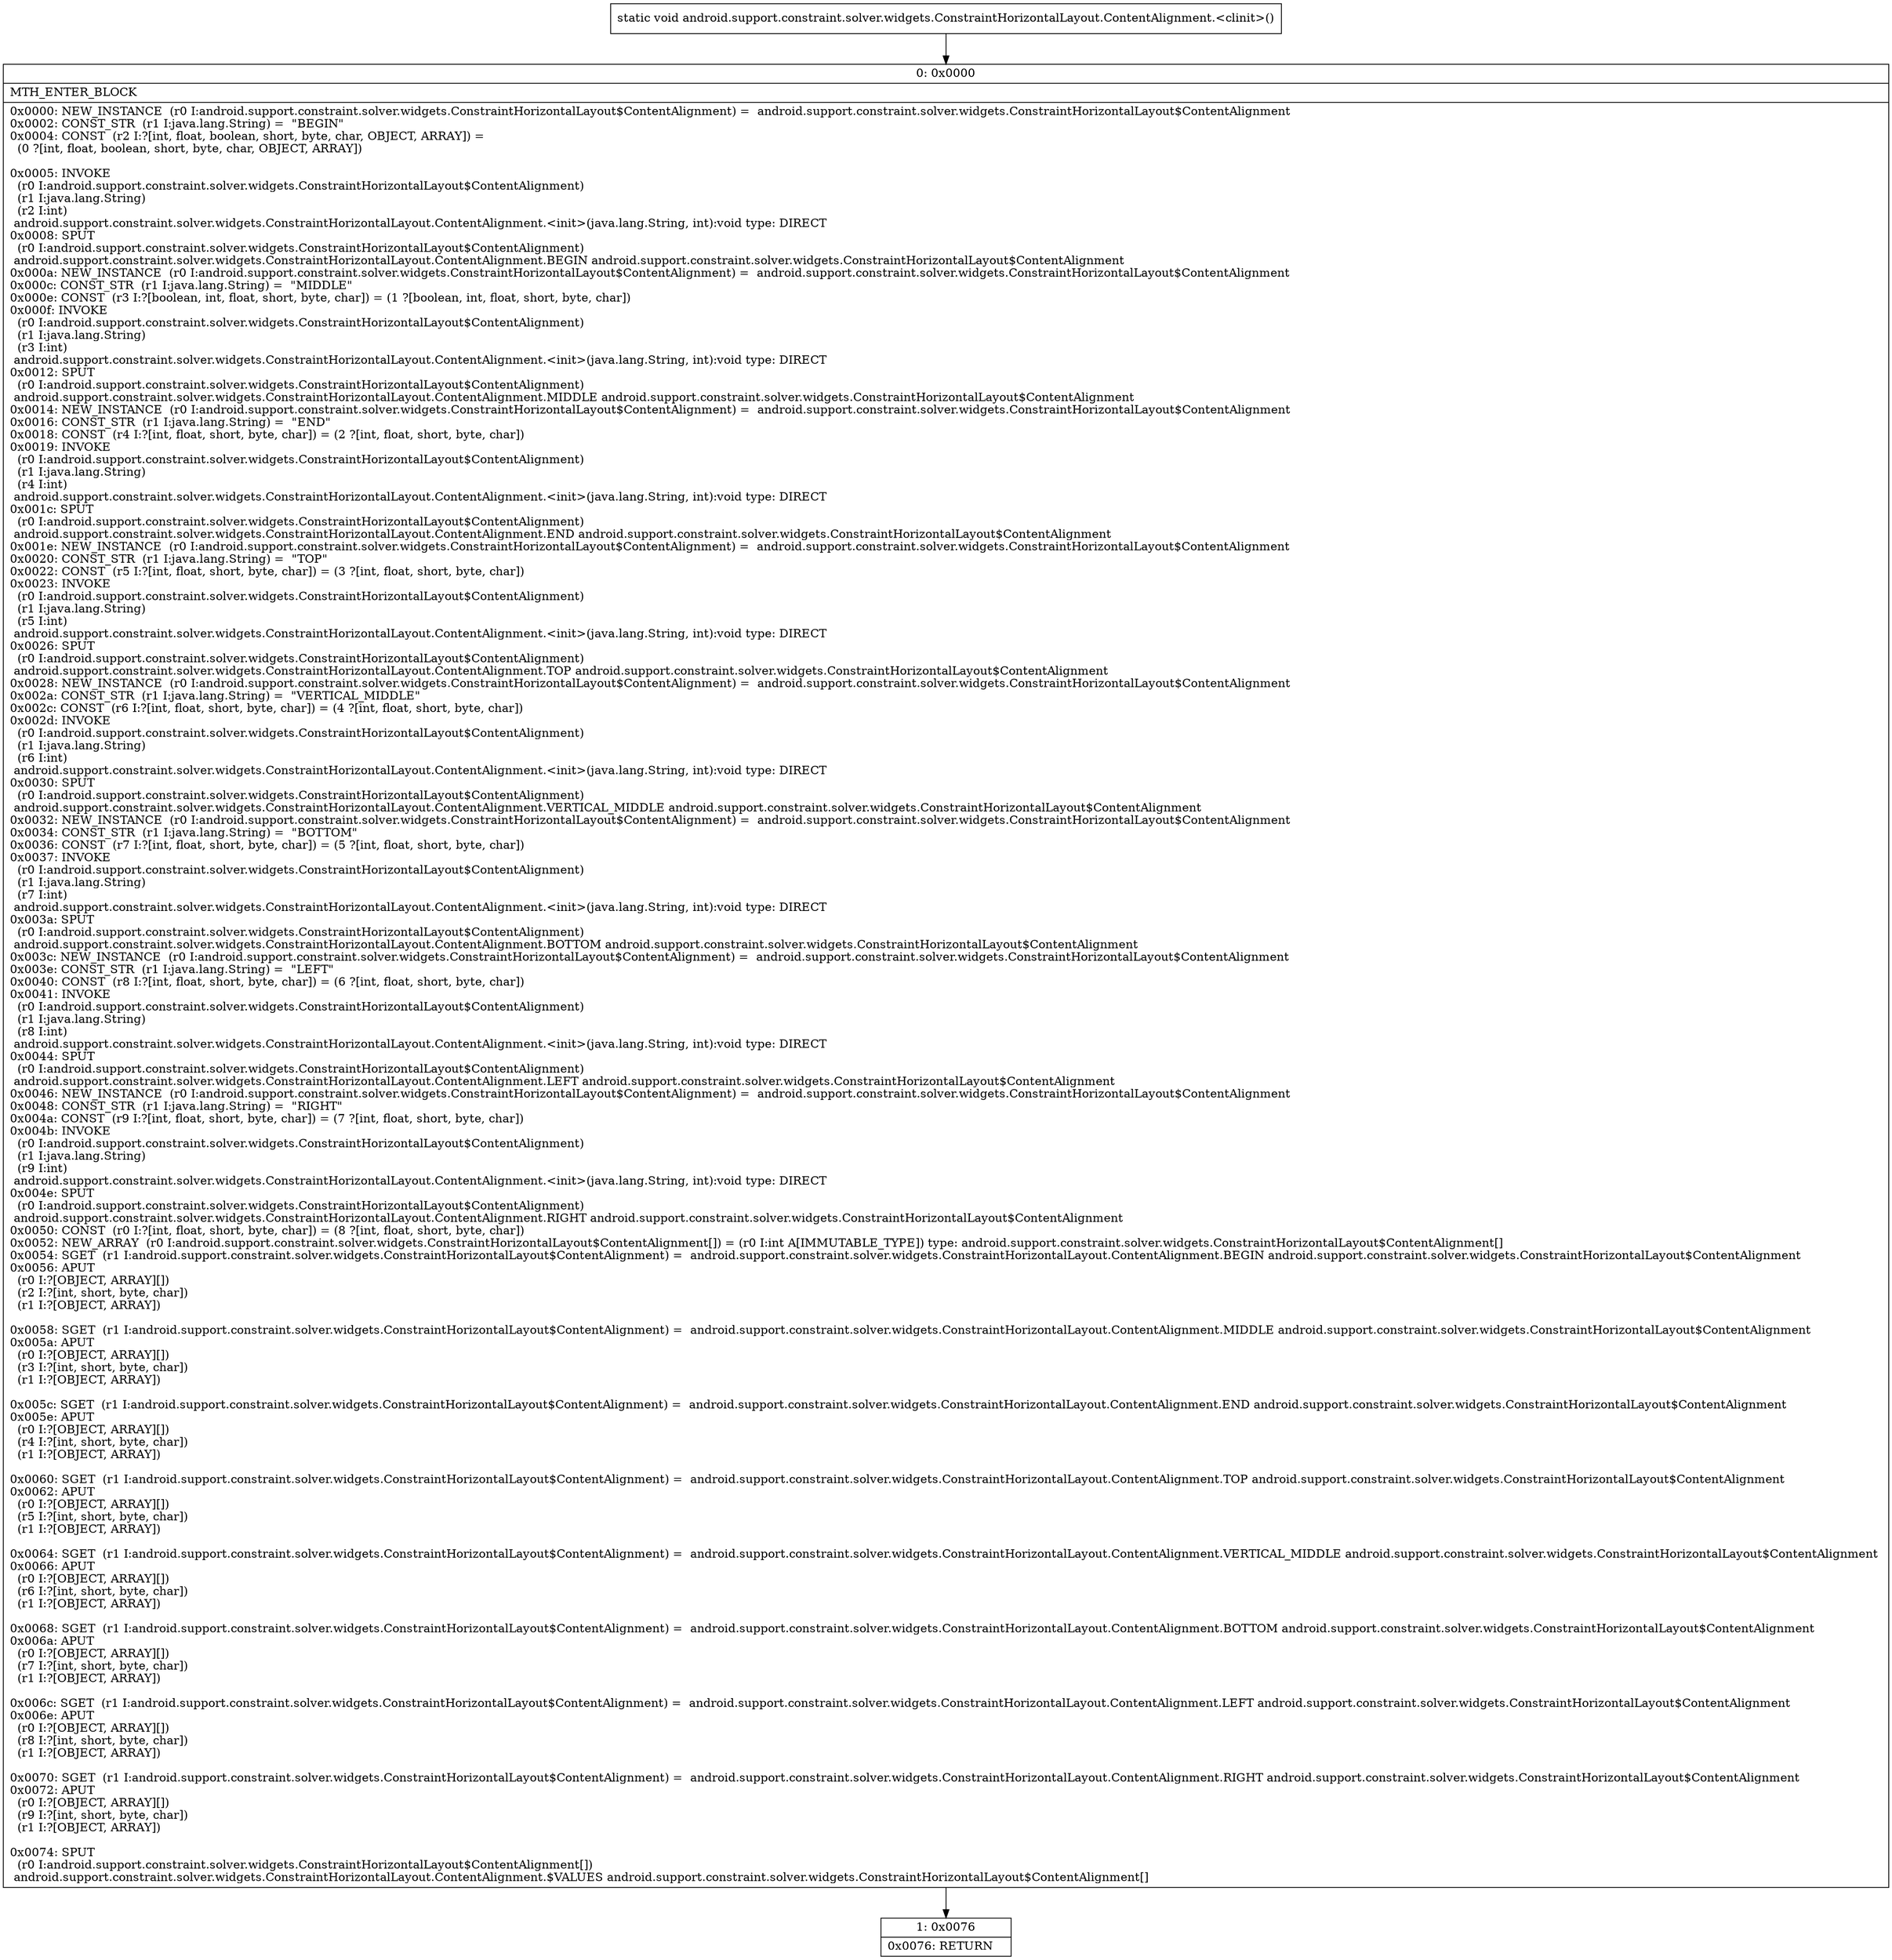 digraph "CFG forandroid.support.constraint.solver.widgets.ConstraintHorizontalLayout.ContentAlignment.\<clinit\>()V" {
Node_0 [shape=record,label="{0\:\ 0x0000|MTH_ENTER_BLOCK\l|0x0000: NEW_INSTANCE  (r0 I:android.support.constraint.solver.widgets.ConstraintHorizontalLayout$ContentAlignment) =  android.support.constraint.solver.widgets.ConstraintHorizontalLayout$ContentAlignment \l0x0002: CONST_STR  (r1 I:java.lang.String) =  \"BEGIN\" \l0x0004: CONST  (r2 I:?[int, float, boolean, short, byte, char, OBJECT, ARRAY]) = \l  (0 ?[int, float, boolean, short, byte, char, OBJECT, ARRAY])\l \l0x0005: INVOKE  \l  (r0 I:android.support.constraint.solver.widgets.ConstraintHorizontalLayout$ContentAlignment)\l  (r1 I:java.lang.String)\l  (r2 I:int)\l android.support.constraint.solver.widgets.ConstraintHorizontalLayout.ContentAlignment.\<init\>(java.lang.String, int):void type: DIRECT \l0x0008: SPUT  \l  (r0 I:android.support.constraint.solver.widgets.ConstraintHorizontalLayout$ContentAlignment)\l android.support.constraint.solver.widgets.ConstraintHorizontalLayout.ContentAlignment.BEGIN android.support.constraint.solver.widgets.ConstraintHorizontalLayout$ContentAlignment \l0x000a: NEW_INSTANCE  (r0 I:android.support.constraint.solver.widgets.ConstraintHorizontalLayout$ContentAlignment) =  android.support.constraint.solver.widgets.ConstraintHorizontalLayout$ContentAlignment \l0x000c: CONST_STR  (r1 I:java.lang.String) =  \"MIDDLE\" \l0x000e: CONST  (r3 I:?[boolean, int, float, short, byte, char]) = (1 ?[boolean, int, float, short, byte, char]) \l0x000f: INVOKE  \l  (r0 I:android.support.constraint.solver.widgets.ConstraintHorizontalLayout$ContentAlignment)\l  (r1 I:java.lang.String)\l  (r3 I:int)\l android.support.constraint.solver.widgets.ConstraintHorizontalLayout.ContentAlignment.\<init\>(java.lang.String, int):void type: DIRECT \l0x0012: SPUT  \l  (r0 I:android.support.constraint.solver.widgets.ConstraintHorizontalLayout$ContentAlignment)\l android.support.constraint.solver.widgets.ConstraintHorizontalLayout.ContentAlignment.MIDDLE android.support.constraint.solver.widgets.ConstraintHorizontalLayout$ContentAlignment \l0x0014: NEW_INSTANCE  (r0 I:android.support.constraint.solver.widgets.ConstraintHorizontalLayout$ContentAlignment) =  android.support.constraint.solver.widgets.ConstraintHorizontalLayout$ContentAlignment \l0x0016: CONST_STR  (r1 I:java.lang.String) =  \"END\" \l0x0018: CONST  (r4 I:?[int, float, short, byte, char]) = (2 ?[int, float, short, byte, char]) \l0x0019: INVOKE  \l  (r0 I:android.support.constraint.solver.widgets.ConstraintHorizontalLayout$ContentAlignment)\l  (r1 I:java.lang.String)\l  (r4 I:int)\l android.support.constraint.solver.widgets.ConstraintHorizontalLayout.ContentAlignment.\<init\>(java.lang.String, int):void type: DIRECT \l0x001c: SPUT  \l  (r0 I:android.support.constraint.solver.widgets.ConstraintHorizontalLayout$ContentAlignment)\l android.support.constraint.solver.widgets.ConstraintHorizontalLayout.ContentAlignment.END android.support.constraint.solver.widgets.ConstraintHorizontalLayout$ContentAlignment \l0x001e: NEW_INSTANCE  (r0 I:android.support.constraint.solver.widgets.ConstraintHorizontalLayout$ContentAlignment) =  android.support.constraint.solver.widgets.ConstraintHorizontalLayout$ContentAlignment \l0x0020: CONST_STR  (r1 I:java.lang.String) =  \"TOP\" \l0x0022: CONST  (r5 I:?[int, float, short, byte, char]) = (3 ?[int, float, short, byte, char]) \l0x0023: INVOKE  \l  (r0 I:android.support.constraint.solver.widgets.ConstraintHorizontalLayout$ContentAlignment)\l  (r1 I:java.lang.String)\l  (r5 I:int)\l android.support.constraint.solver.widgets.ConstraintHorizontalLayout.ContentAlignment.\<init\>(java.lang.String, int):void type: DIRECT \l0x0026: SPUT  \l  (r0 I:android.support.constraint.solver.widgets.ConstraintHorizontalLayout$ContentAlignment)\l android.support.constraint.solver.widgets.ConstraintHorizontalLayout.ContentAlignment.TOP android.support.constraint.solver.widgets.ConstraintHorizontalLayout$ContentAlignment \l0x0028: NEW_INSTANCE  (r0 I:android.support.constraint.solver.widgets.ConstraintHorizontalLayout$ContentAlignment) =  android.support.constraint.solver.widgets.ConstraintHorizontalLayout$ContentAlignment \l0x002a: CONST_STR  (r1 I:java.lang.String) =  \"VERTICAL_MIDDLE\" \l0x002c: CONST  (r6 I:?[int, float, short, byte, char]) = (4 ?[int, float, short, byte, char]) \l0x002d: INVOKE  \l  (r0 I:android.support.constraint.solver.widgets.ConstraintHorizontalLayout$ContentAlignment)\l  (r1 I:java.lang.String)\l  (r6 I:int)\l android.support.constraint.solver.widgets.ConstraintHorizontalLayout.ContentAlignment.\<init\>(java.lang.String, int):void type: DIRECT \l0x0030: SPUT  \l  (r0 I:android.support.constraint.solver.widgets.ConstraintHorizontalLayout$ContentAlignment)\l android.support.constraint.solver.widgets.ConstraintHorizontalLayout.ContentAlignment.VERTICAL_MIDDLE android.support.constraint.solver.widgets.ConstraintHorizontalLayout$ContentAlignment \l0x0032: NEW_INSTANCE  (r0 I:android.support.constraint.solver.widgets.ConstraintHorizontalLayout$ContentAlignment) =  android.support.constraint.solver.widgets.ConstraintHorizontalLayout$ContentAlignment \l0x0034: CONST_STR  (r1 I:java.lang.String) =  \"BOTTOM\" \l0x0036: CONST  (r7 I:?[int, float, short, byte, char]) = (5 ?[int, float, short, byte, char]) \l0x0037: INVOKE  \l  (r0 I:android.support.constraint.solver.widgets.ConstraintHorizontalLayout$ContentAlignment)\l  (r1 I:java.lang.String)\l  (r7 I:int)\l android.support.constraint.solver.widgets.ConstraintHorizontalLayout.ContentAlignment.\<init\>(java.lang.String, int):void type: DIRECT \l0x003a: SPUT  \l  (r0 I:android.support.constraint.solver.widgets.ConstraintHorizontalLayout$ContentAlignment)\l android.support.constraint.solver.widgets.ConstraintHorizontalLayout.ContentAlignment.BOTTOM android.support.constraint.solver.widgets.ConstraintHorizontalLayout$ContentAlignment \l0x003c: NEW_INSTANCE  (r0 I:android.support.constraint.solver.widgets.ConstraintHorizontalLayout$ContentAlignment) =  android.support.constraint.solver.widgets.ConstraintHorizontalLayout$ContentAlignment \l0x003e: CONST_STR  (r1 I:java.lang.String) =  \"LEFT\" \l0x0040: CONST  (r8 I:?[int, float, short, byte, char]) = (6 ?[int, float, short, byte, char]) \l0x0041: INVOKE  \l  (r0 I:android.support.constraint.solver.widgets.ConstraintHorizontalLayout$ContentAlignment)\l  (r1 I:java.lang.String)\l  (r8 I:int)\l android.support.constraint.solver.widgets.ConstraintHorizontalLayout.ContentAlignment.\<init\>(java.lang.String, int):void type: DIRECT \l0x0044: SPUT  \l  (r0 I:android.support.constraint.solver.widgets.ConstraintHorizontalLayout$ContentAlignment)\l android.support.constraint.solver.widgets.ConstraintHorizontalLayout.ContentAlignment.LEFT android.support.constraint.solver.widgets.ConstraintHorizontalLayout$ContentAlignment \l0x0046: NEW_INSTANCE  (r0 I:android.support.constraint.solver.widgets.ConstraintHorizontalLayout$ContentAlignment) =  android.support.constraint.solver.widgets.ConstraintHorizontalLayout$ContentAlignment \l0x0048: CONST_STR  (r1 I:java.lang.String) =  \"RIGHT\" \l0x004a: CONST  (r9 I:?[int, float, short, byte, char]) = (7 ?[int, float, short, byte, char]) \l0x004b: INVOKE  \l  (r0 I:android.support.constraint.solver.widgets.ConstraintHorizontalLayout$ContentAlignment)\l  (r1 I:java.lang.String)\l  (r9 I:int)\l android.support.constraint.solver.widgets.ConstraintHorizontalLayout.ContentAlignment.\<init\>(java.lang.String, int):void type: DIRECT \l0x004e: SPUT  \l  (r0 I:android.support.constraint.solver.widgets.ConstraintHorizontalLayout$ContentAlignment)\l android.support.constraint.solver.widgets.ConstraintHorizontalLayout.ContentAlignment.RIGHT android.support.constraint.solver.widgets.ConstraintHorizontalLayout$ContentAlignment \l0x0050: CONST  (r0 I:?[int, float, short, byte, char]) = (8 ?[int, float, short, byte, char]) \l0x0052: NEW_ARRAY  (r0 I:android.support.constraint.solver.widgets.ConstraintHorizontalLayout$ContentAlignment[]) = (r0 I:int A[IMMUTABLE_TYPE]) type: android.support.constraint.solver.widgets.ConstraintHorizontalLayout$ContentAlignment[] \l0x0054: SGET  (r1 I:android.support.constraint.solver.widgets.ConstraintHorizontalLayout$ContentAlignment) =  android.support.constraint.solver.widgets.ConstraintHorizontalLayout.ContentAlignment.BEGIN android.support.constraint.solver.widgets.ConstraintHorizontalLayout$ContentAlignment \l0x0056: APUT  \l  (r0 I:?[OBJECT, ARRAY][])\l  (r2 I:?[int, short, byte, char])\l  (r1 I:?[OBJECT, ARRAY])\l \l0x0058: SGET  (r1 I:android.support.constraint.solver.widgets.ConstraintHorizontalLayout$ContentAlignment) =  android.support.constraint.solver.widgets.ConstraintHorizontalLayout.ContentAlignment.MIDDLE android.support.constraint.solver.widgets.ConstraintHorizontalLayout$ContentAlignment \l0x005a: APUT  \l  (r0 I:?[OBJECT, ARRAY][])\l  (r3 I:?[int, short, byte, char])\l  (r1 I:?[OBJECT, ARRAY])\l \l0x005c: SGET  (r1 I:android.support.constraint.solver.widgets.ConstraintHorizontalLayout$ContentAlignment) =  android.support.constraint.solver.widgets.ConstraintHorizontalLayout.ContentAlignment.END android.support.constraint.solver.widgets.ConstraintHorizontalLayout$ContentAlignment \l0x005e: APUT  \l  (r0 I:?[OBJECT, ARRAY][])\l  (r4 I:?[int, short, byte, char])\l  (r1 I:?[OBJECT, ARRAY])\l \l0x0060: SGET  (r1 I:android.support.constraint.solver.widgets.ConstraintHorizontalLayout$ContentAlignment) =  android.support.constraint.solver.widgets.ConstraintHorizontalLayout.ContentAlignment.TOP android.support.constraint.solver.widgets.ConstraintHorizontalLayout$ContentAlignment \l0x0062: APUT  \l  (r0 I:?[OBJECT, ARRAY][])\l  (r5 I:?[int, short, byte, char])\l  (r1 I:?[OBJECT, ARRAY])\l \l0x0064: SGET  (r1 I:android.support.constraint.solver.widgets.ConstraintHorizontalLayout$ContentAlignment) =  android.support.constraint.solver.widgets.ConstraintHorizontalLayout.ContentAlignment.VERTICAL_MIDDLE android.support.constraint.solver.widgets.ConstraintHorizontalLayout$ContentAlignment \l0x0066: APUT  \l  (r0 I:?[OBJECT, ARRAY][])\l  (r6 I:?[int, short, byte, char])\l  (r1 I:?[OBJECT, ARRAY])\l \l0x0068: SGET  (r1 I:android.support.constraint.solver.widgets.ConstraintHorizontalLayout$ContentAlignment) =  android.support.constraint.solver.widgets.ConstraintHorizontalLayout.ContentAlignment.BOTTOM android.support.constraint.solver.widgets.ConstraintHorizontalLayout$ContentAlignment \l0x006a: APUT  \l  (r0 I:?[OBJECT, ARRAY][])\l  (r7 I:?[int, short, byte, char])\l  (r1 I:?[OBJECT, ARRAY])\l \l0x006c: SGET  (r1 I:android.support.constraint.solver.widgets.ConstraintHorizontalLayout$ContentAlignment) =  android.support.constraint.solver.widgets.ConstraintHorizontalLayout.ContentAlignment.LEFT android.support.constraint.solver.widgets.ConstraintHorizontalLayout$ContentAlignment \l0x006e: APUT  \l  (r0 I:?[OBJECT, ARRAY][])\l  (r8 I:?[int, short, byte, char])\l  (r1 I:?[OBJECT, ARRAY])\l \l0x0070: SGET  (r1 I:android.support.constraint.solver.widgets.ConstraintHorizontalLayout$ContentAlignment) =  android.support.constraint.solver.widgets.ConstraintHorizontalLayout.ContentAlignment.RIGHT android.support.constraint.solver.widgets.ConstraintHorizontalLayout$ContentAlignment \l0x0072: APUT  \l  (r0 I:?[OBJECT, ARRAY][])\l  (r9 I:?[int, short, byte, char])\l  (r1 I:?[OBJECT, ARRAY])\l \l0x0074: SPUT  \l  (r0 I:android.support.constraint.solver.widgets.ConstraintHorizontalLayout$ContentAlignment[])\l android.support.constraint.solver.widgets.ConstraintHorizontalLayout.ContentAlignment.$VALUES android.support.constraint.solver.widgets.ConstraintHorizontalLayout$ContentAlignment[] \l}"];
Node_1 [shape=record,label="{1\:\ 0x0076|0x0076: RETURN   \l}"];
MethodNode[shape=record,label="{static void android.support.constraint.solver.widgets.ConstraintHorizontalLayout.ContentAlignment.\<clinit\>() }"];
MethodNode -> Node_0;
Node_0 -> Node_1;
}

